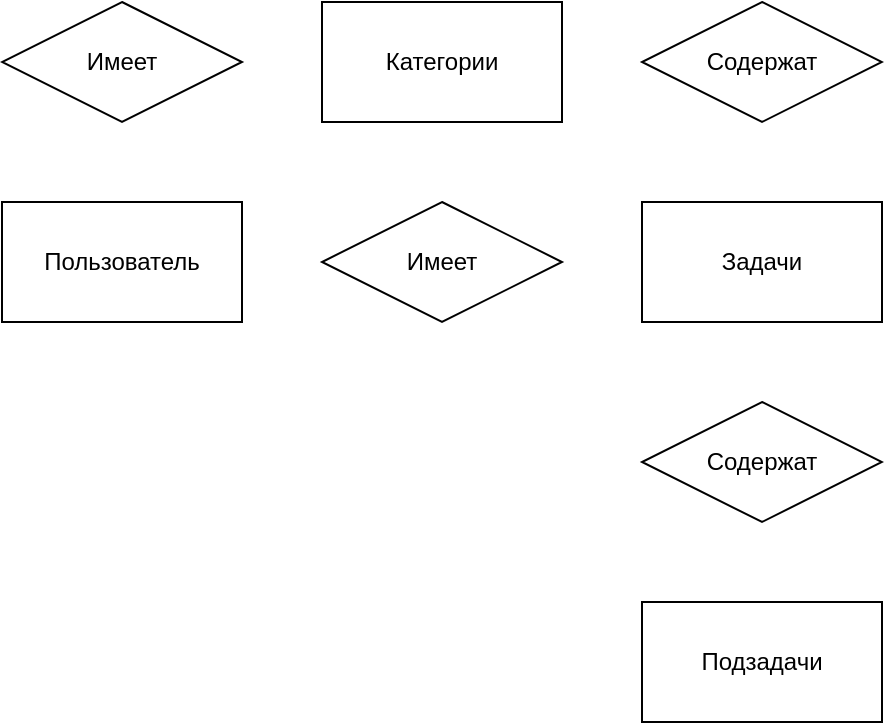 <mxfile version="24.8.2">
  <diagram name="Страница — 1" id="tzLxAvYDFnbBJ-XrpP13">
    <mxGraphModel dx="794" dy="658" grid="1" gridSize="10" guides="1" tooltips="1" connect="1" arrows="1" fold="1" page="1" pageScale="1" pageWidth="827" pageHeight="1169" math="0" shadow="0">
      <root>
        <mxCell id="0" />
        <mxCell id="1" parent="0" />
        <mxCell id="jJRaWni3siA5ROBoiUZs-1" value="Пользователь" style="rounded=0;whiteSpace=wrap;html=1;" vertex="1" parent="1">
          <mxGeometry x="120" y="210" width="120" height="60" as="geometry" />
        </mxCell>
        <mxCell id="jJRaWni3siA5ROBoiUZs-2" value="Содержат" style="rhombus;whiteSpace=wrap;html=1;" vertex="1" parent="1">
          <mxGeometry x="440" y="310" width="120" height="60" as="geometry" />
        </mxCell>
        <mxCell id="jJRaWni3siA5ROBoiUZs-4" value="Задачи" style="rounded=0;whiteSpace=wrap;html=1;" vertex="1" parent="1">
          <mxGeometry x="440" y="210" width="120" height="60" as="geometry" />
        </mxCell>
        <mxCell id="jJRaWni3siA5ROBoiUZs-5" value="Подзадачи" style="rounded=0;whiteSpace=wrap;html=1;" vertex="1" parent="1">
          <mxGeometry x="440" y="410" width="120" height="60" as="geometry" />
        </mxCell>
        <mxCell id="jJRaWni3siA5ROBoiUZs-6" value="Имеет" style="rhombus;whiteSpace=wrap;html=1;" vertex="1" parent="1">
          <mxGeometry x="280" y="210" width="120" height="60" as="geometry" />
        </mxCell>
        <mxCell id="jJRaWni3siA5ROBoiUZs-7" value="Имеет" style="rhombus;whiteSpace=wrap;html=1;" vertex="1" parent="1">
          <mxGeometry x="120" y="110" width="120" height="60" as="geometry" />
        </mxCell>
        <mxCell id="jJRaWni3siA5ROBoiUZs-9" value="Содержат" style="rhombus;whiteSpace=wrap;html=1;" vertex="1" parent="1">
          <mxGeometry x="440" y="110" width="120" height="60" as="geometry" />
        </mxCell>
        <mxCell id="jJRaWni3siA5ROBoiUZs-11" value="Категории" style="rounded=0;whiteSpace=wrap;html=1;" vertex="1" parent="1">
          <mxGeometry x="280" y="110" width="120" height="60" as="geometry" />
        </mxCell>
      </root>
    </mxGraphModel>
  </diagram>
</mxfile>
